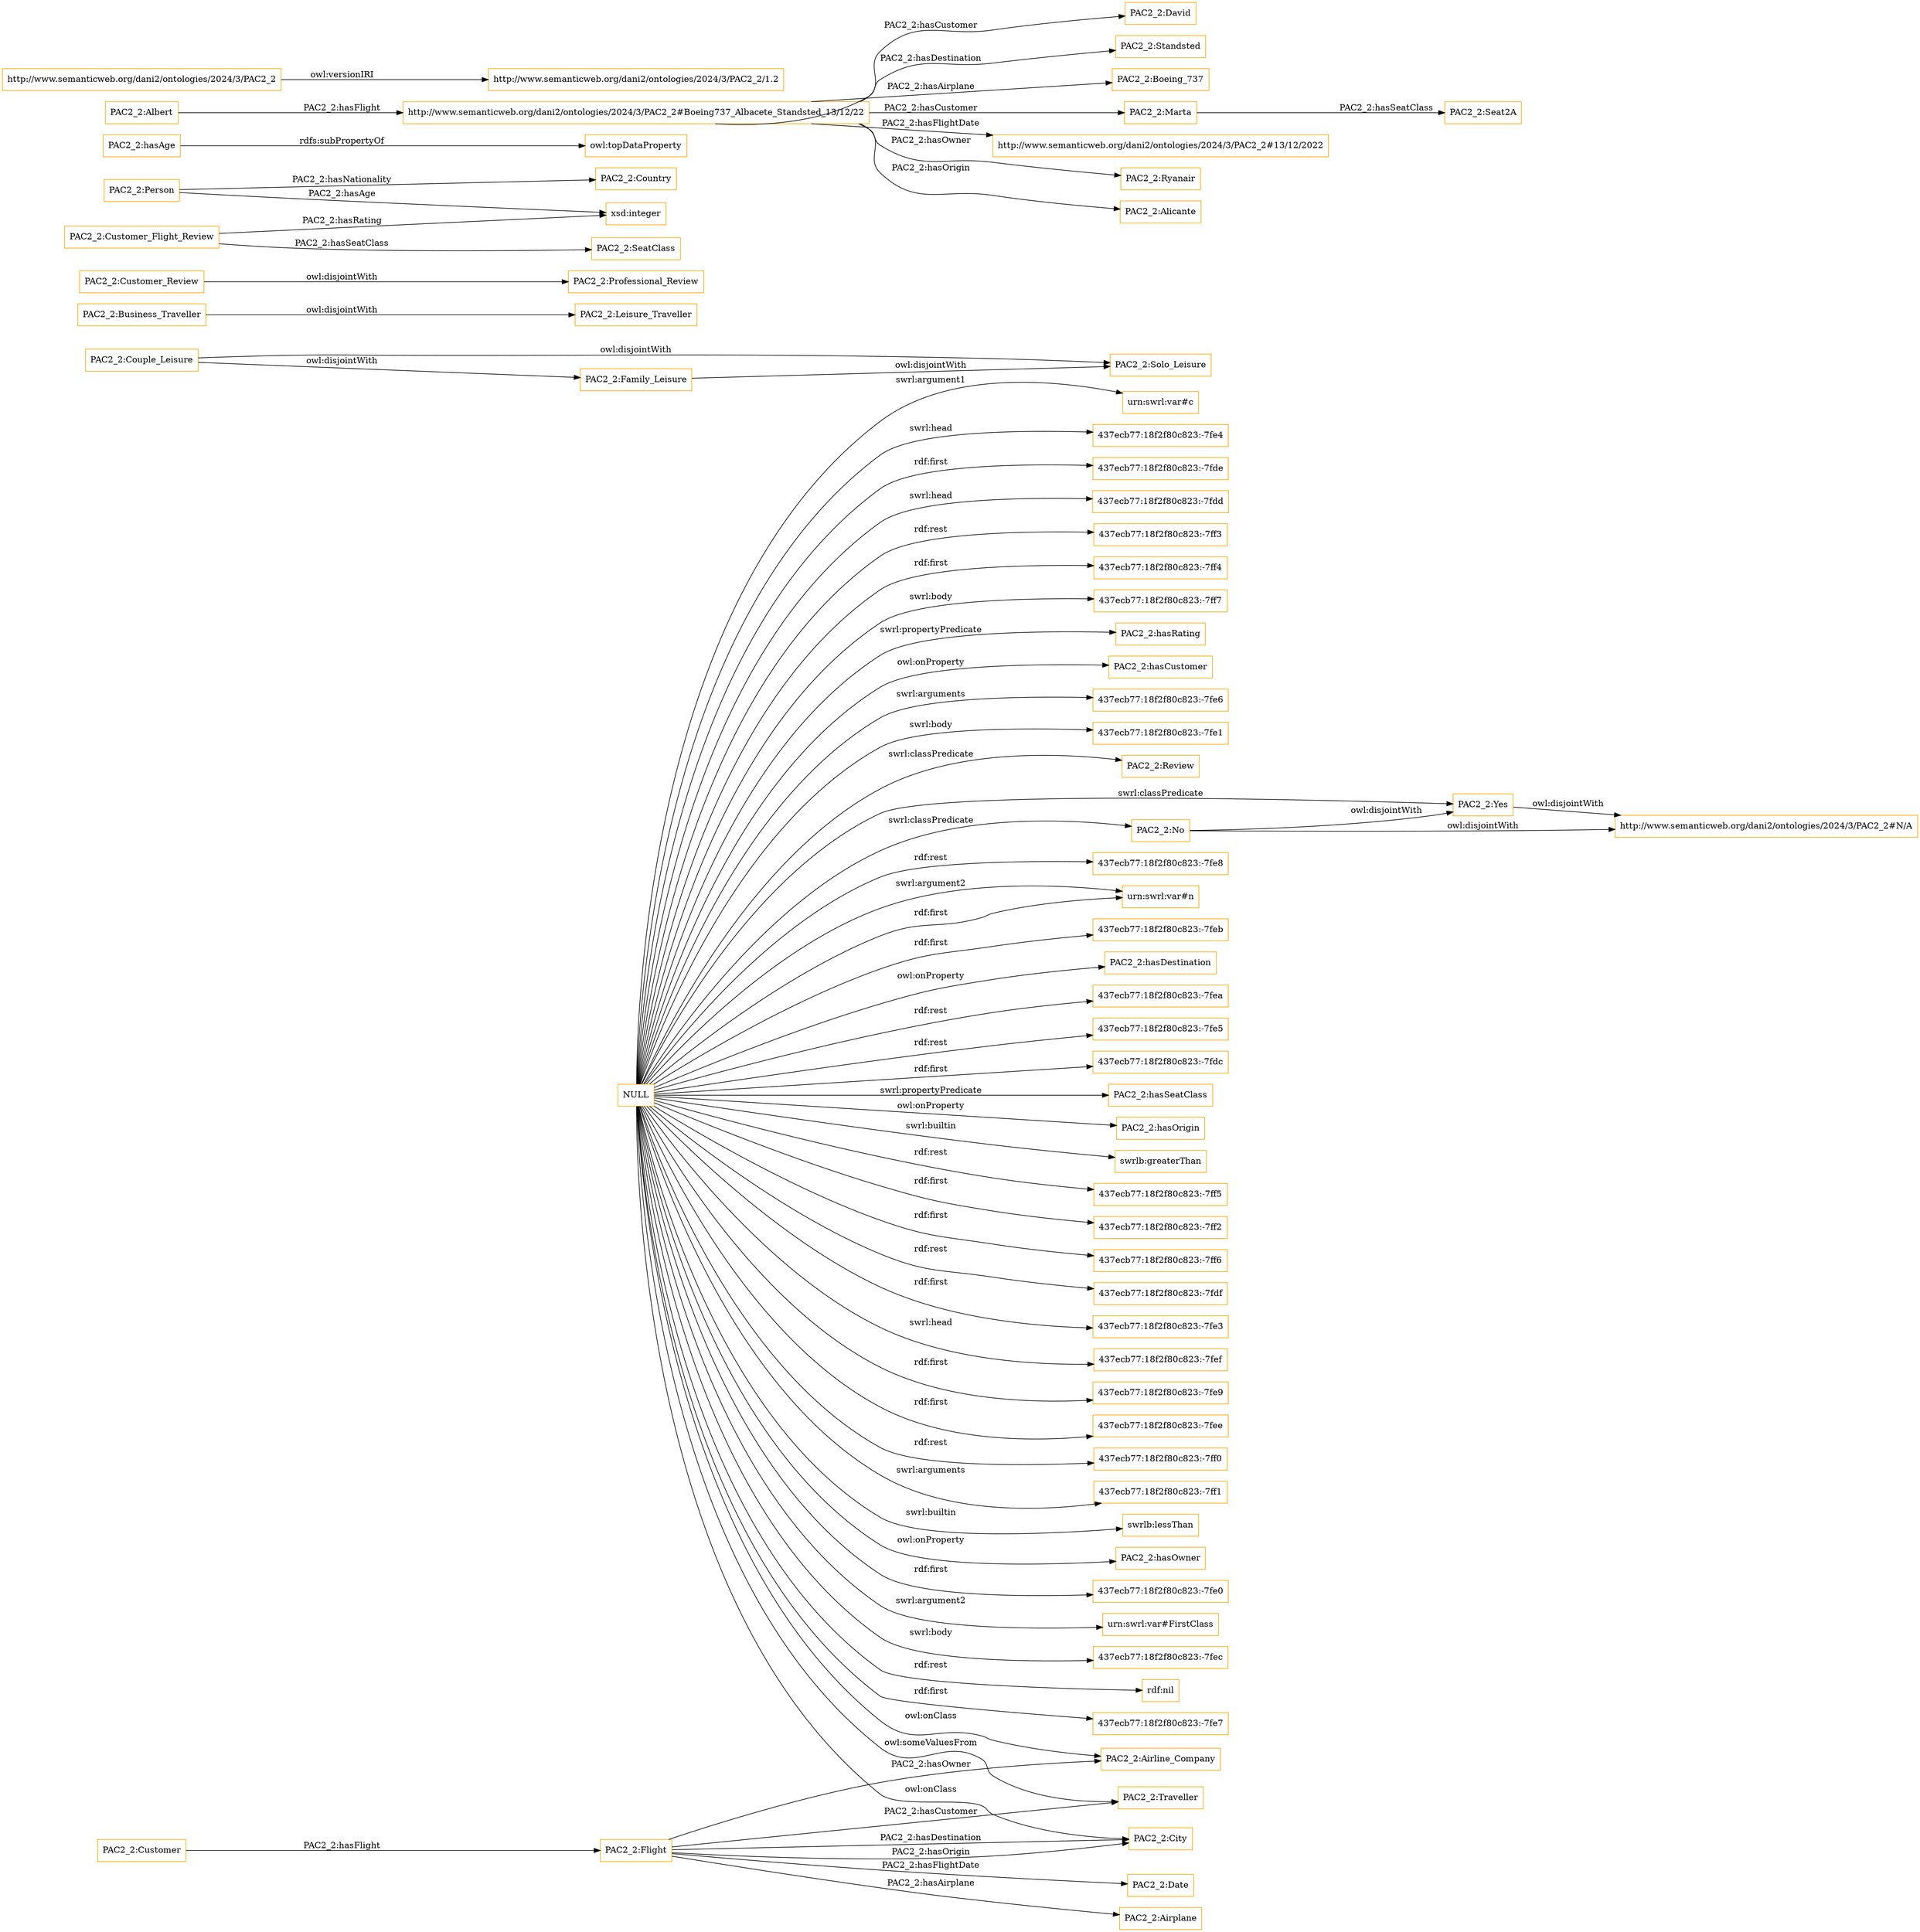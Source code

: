 digraph ar2dtool_diagram { 
rankdir=LR;
size="1501"
node [shape = rectangle, color="orange"]; "PAC2_2:Date" "PAC2_2:Solo_Leisure" "PAC2_2:Airline_Company" "PAC2_2:Airplane" "http://www.semanticweb.org/dani2/ontologies/2024/3/PAC2_2#N/A" "PAC2_2:Leisure_Traveller" "PAC2_2:Professional_Review" "PAC2_2:Review" "PAC2_2:Couple_Leisure" "PAC2_2:Person" "PAC2_2:SeatClass" "PAC2_2:Business_Traveller" "PAC2_2:Flight" "PAC2_2:Traveller" "PAC2_2:Customer_Review" "PAC2_2:Yes" "PAC2_2:Country" "PAC2_2:City" "PAC2_2:Customer" "PAC2_2:Customer_Flight_Review" "PAC2_2:Family_Leisure" "PAC2_2:No" ; /*classes style*/
	"NULL" -> "437ecb77:18f2f80c823:-7fe8" [ label = "rdf:rest" ];
	"NULL" -> "urn:swrl:var#n" [ label = "rdf:first" ];
	"NULL" -> "urn:swrl:var#n" [ label = "swrl:argument2" ];
	"NULL" -> "437ecb77:18f2f80c823:-7feb" [ label = "rdf:first" ];
	"NULL" -> "PAC2_2:hasDestination" [ label = "owl:onProperty" ];
	"NULL" -> "437ecb77:18f2f80c823:-7fea" [ label = "rdf:rest" ];
	"NULL" -> "437ecb77:18f2f80c823:-7fe5" [ label = "rdf:rest" ];
	"NULL" -> "437ecb77:18f2f80c823:-7fdc" [ label = "rdf:first" ];
	"NULL" -> "PAC2_2:hasSeatClass" [ label = "swrl:propertyPredicate" ];
	"NULL" -> "PAC2_2:hasOrigin" [ label = "owl:onProperty" ];
	"NULL" -> "swrlb:greaterThan" [ label = "swrl:builtin" ];
	"NULL" -> "PAC2_2:Airline_Company" [ label = "owl:onClass" ];
	"NULL" -> "437ecb77:18f2f80c823:-7ff5" [ label = "rdf:rest" ];
	"NULL" -> "437ecb77:18f2f80c823:-7ff2" [ label = "rdf:first" ];
	"NULL" -> "437ecb77:18f2f80c823:-7ff6" [ label = "rdf:first" ];
	"NULL" -> "437ecb77:18f2f80c823:-7fdf" [ label = "rdf:rest" ];
	"NULL" -> "437ecb77:18f2f80c823:-7fe3" [ label = "rdf:first" ];
	"NULL" -> "437ecb77:18f2f80c823:-7fef" [ label = "swrl:head" ];
	"NULL" -> "PAC2_2:Yes" [ label = "swrl:classPredicate" ];
	"NULL" -> "PAC2_2:Traveller" [ label = "owl:someValuesFrom" ];
	"NULL" -> "437ecb77:18f2f80c823:-7fe9" [ label = "rdf:first" ];
	"NULL" -> "437ecb77:18f2f80c823:-7fee" [ label = "rdf:first" ];
	"NULL" -> "437ecb77:18f2f80c823:-7ff0" [ label = "rdf:rest" ];
	"NULL" -> "437ecb77:18f2f80c823:-7ff1" [ label = "swrl:arguments" ];
	"NULL" -> "swrlb:lessThan" [ label = "swrl:builtin" ];
	"NULL" -> "PAC2_2:hasOwner" [ label = "owl:onProperty" ];
	"NULL" -> "437ecb77:18f2f80c823:-7fe0" [ label = "rdf:first" ];
	"NULL" -> "urn:swrl:var#FirstClass" [ label = "swrl:argument2" ];
	"NULL" -> "437ecb77:18f2f80c823:-7fec" [ label = "swrl:body" ];
	"NULL" -> "rdf:nil" [ label = "rdf:rest" ];
	"NULL" -> "437ecb77:18f2f80c823:-7fe7" [ label = "rdf:first" ];
	"NULL" -> "PAC2_2:Review" [ label = "swrl:classPredicate" ];
	"NULL" -> "PAC2_2:No" [ label = "swrl:classPredicate" ];
	"NULL" -> "urn:swrl:var#c" [ label = "swrl:argument1" ];
	"NULL" -> "437ecb77:18f2f80c823:-7fe4" [ label = "swrl:head" ];
	"NULL" -> "437ecb77:18f2f80c823:-7fde" [ label = "rdf:first" ];
	"NULL" -> "PAC2_2:City" [ label = "owl:onClass" ];
	"NULL" -> "437ecb77:18f2f80c823:-7fdd" [ label = "swrl:head" ];
	"NULL" -> "437ecb77:18f2f80c823:-7ff3" [ label = "rdf:rest" ];
	"NULL" -> "437ecb77:18f2f80c823:-7ff4" [ label = "rdf:first" ];
	"NULL" -> "437ecb77:18f2f80c823:-7ff7" [ label = "swrl:body" ];
	"NULL" -> "PAC2_2:hasRating" [ label = "swrl:propertyPredicate" ];
	"NULL" -> "PAC2_2:hasCustomer" [ label = "owl:onProperty" ];
	"NULL" -> "437ecb77:18f2f80c823:-7fe6" [ label = "swrl:arguments" ];
	"NULL" -> "437ecb77:18f2f80c823:-7fe1" [ label = "swrl:body" ];
	"PAC2_2:Family_Leisure" -> "PAC2_2:Solo_Leisure" [ label = "owl:disjointWith" ];
	"PAC2_2:hasAge" -> "owl:topDataProperty" [ label = "rdfs:subPropertyOf" ];
	"PAC2_2:Business_Traveller" -> "PAC2_2:Leisure_Traveller" [ label = "owl:disjointWith" ];
	"PAC2_2:Couple_Leisure" -> "PAC2_2:Solo_Leisure" [ label = "owl:disjointWith" ];
	"PAC2_2:Couple_Leisure" -> "PAC2_2:Family_Leisure" [ label = "owl:disjointWith" ];
	"http://www.semanticweb.org/dani2/ontologies/2024/3/PAC2_2#Boeing737_Albacete_Standsted_13/12/22" -> "PAC2_2:David" [ label = "PAC2_2:hasCustomer" ];
	"http://www.semanticweb.org/dani2/ontologies/2024/3/PAC2_2#Boeing737_Albacete_Standsted_13/12/22" -> "PAC2_2:Standsted" [ label = "PAC2_2:hasDestination" ];
	"http://www.semanticweb.org/dani2/ontologies/2024/3/PAC2_2#Boeing737_Albacete_Standsted_13/12/22" -> "PAC2_2:Boeing_737" [ label = "PAC2_2:hasAirplane" ];
	"http://www.semanticweb.org/dani2/ontologies/2024/3/PAC2_2#Boeing737_Albacete_Standsted_13/12/22" -> "PAC2_2:Marta" [ label = "PAC2_2:hasCustomer" ];
	"http://www.semanticweb.org/dani2/ontologies/2024/3/PAC2_2#Boeing737_Albacete_Standsted_13/12/22" -> "http://www.semanticweb.org/dani2/ontologies/2024/3/PAC2_2#13/12/2022" [ label = "PAC2_2:hasFlightDate" ];
	"http://www.semanticweb.org/dani2/ontologies/2024/3/PAC2_2#Boeing737_Albacete_Standsted_13/12/22" -> "PAC2_2:Ryanair" [ label = "PAC2_2:hasOwner" ];
	"http://www.semanticweb.org/dani2/ontologies/2024/3/PAC2_2#Boeing737_Albacete_Standsted_13/12/22" -> "PAC2_2:Alicante" [ label = "PAC2_2:hasOrigin" ];
	"PAC2_2:Customer_Review" -> "PAC2_2:Professional_Review" [ label = "owl:disjointWith" ];
	"PAC2_2:Marta" -> "PAC2_2:Seat2A" [ label = "PAC2_2:hasSeatClass" ];
	"PAC2_2:Albert" -> "http://www.semanticweb.org/dani2/ontologies/2024/3/PAC2_2#Boeing737_Albacete_Standsted_13/12/22" [ label = "PAC2_2:hasFlight" ];
	"http://www.semanticweb.org/dani2/ontologies/2024/3/PAC2_2" -> "http://www.semanticweb.org/dani2/ontologies/2024/3/PAC2_2/1.2" [ label = "owl:versionIRI" ];
	"PAC2_2:No" -> "http://www.semanticweb.org/dani2/ontologies/2024/3/PAC2_2#N/A" [ label = "owl:disjointWith" ];
	"PAC2_2:No" -> "PAC2_2:Yes" [ label = "owl:disjointWith" ];
	"PAC2_2:Yes" -> "http://www.semanticweb.org/dani2/ontologies/2024/3/PAC2_2#N/A" [ label = "owl:disjointWith" ];
	"PAC2_2:Flight" -> "PAC2_2:Date" [ label = "PAC2_2:hasFlightDate" ];
	"PAC2_2:Customer" -> "PAC2_2:Flight" [ label = "PAC2_2:hasFlight" ];
	"PAC2_2:Person" -> "xsd:integer" [ label = "PAC2_2:hasAge" ];
	"PAC2_2:Flight" -> "PAC2_2:Traveller" [ label = "PAC2_2:hasCustomer" ];
	"PAC2_2:Customer_Flight_Review" -> "xsd:integer" [ label = "PAC2_2:hasRating" ];
	"PAC2_2:Flight" -> "PAC2_2:City" [ label = "PAC2_2:hasDestination" ];
	"PAC2_2:Flight" -> "PAC2_2:Airplane" [ label = "PAC2_2:hasAirplane" ];
	"PAC2_2:Person" -> "PAC2_2:Country" [ label = "PAC2_2:hasNationality" ];
	"PAC2_2:Flight" -> "PAC2_2:Airline_Company" [ label = "PAC2_2:hasOwner" ];
	"PAC2_2:Customer_Flight_Review" -> "PAC2_2:SeatClass" [ label = "PAC2_2:hasSeatClass" ];
	"PAC2_2:Flight" -> "PAC2_2:City" [ label = "PAC2_2:hasOrigin" ];

}
